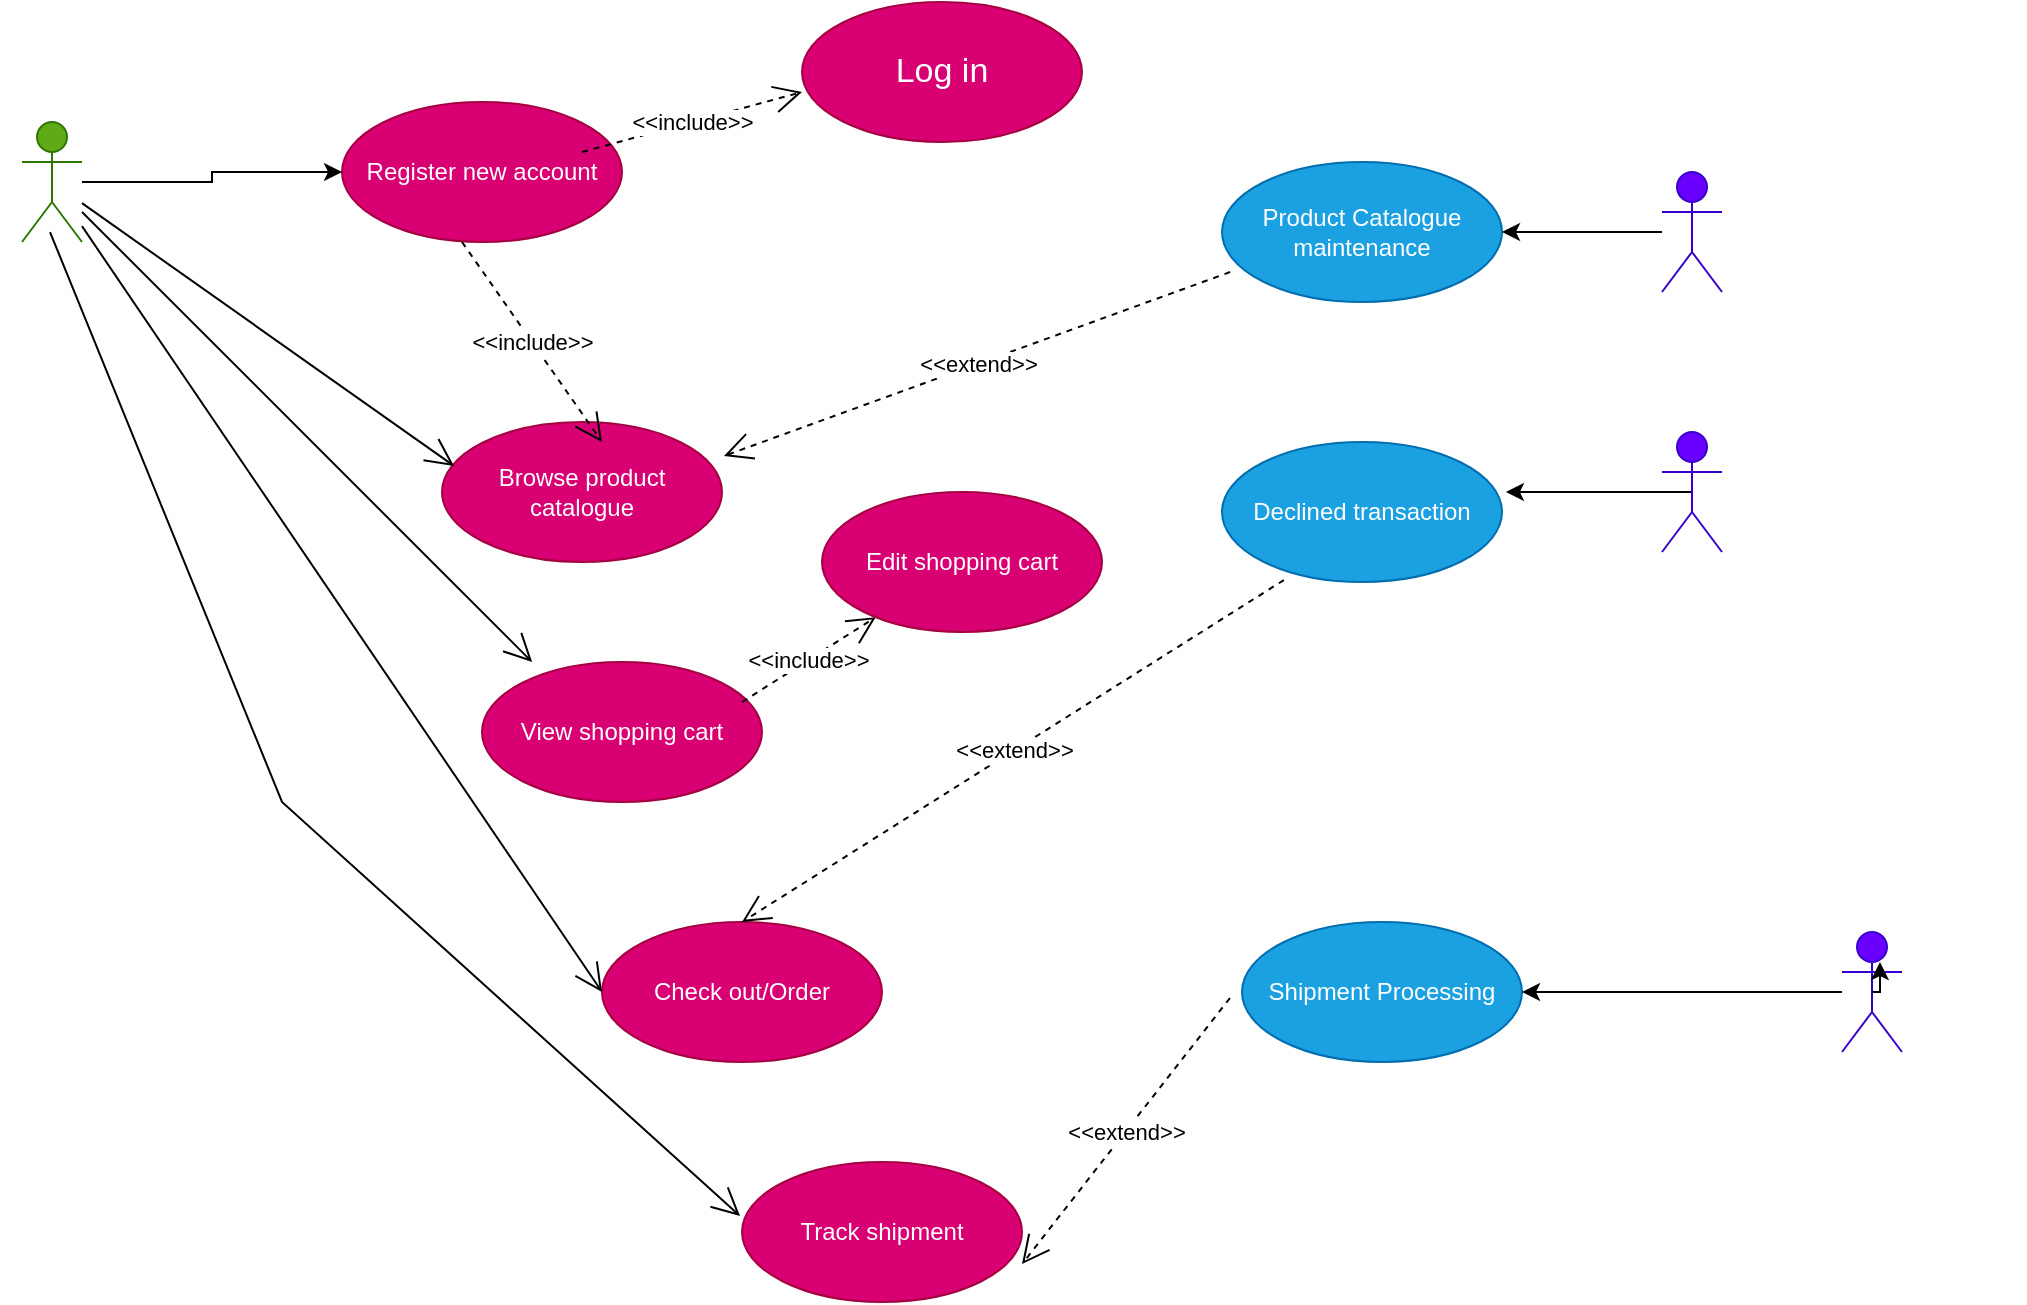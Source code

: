 <mxfile version="24.7.17">
  <diagram name="Page-1" id="e7e014a7-5840-1c2e-5031-d8a46d1fe8dd">
    <mxGraphModel dx="1418" dy="940" grid="0" gridSize="10" guides="1" tooltips="1" connect="1" arrows="1" fold="1" page="1" pageScale="1" pageWidth="1169" pageHeight="826" background="none" math="0" shadow="0">
      <root>
        <mxCell id="0" />
        <mxCell id="1" parent="0" />
        <mxCell id="iNvBR5g_M7dyjTpY55nx-41" value="Register new account" style="ellipse;whiteSpace=wrap;html=1;fillColor=#d80073;fontColor=#ffffff;strokeColor=#A50040;" vertex="1" parent="1">
          <mxGeometry x="250" y="80" width="140" height="70" as="geometry" />
        </mxCell>
        <mxCell id="iNvBR5g_M7dyjTpY55nx-61" value="" style="edgeStyle=orthogonalEdgeStyle;rounded=0;orthogonalLoop=1;jettySize=auto;html=1;" edge="1" parent="1" source="iNvBR5g_M7dyjTpY55nx-43" target="iNvBR5g_M7dyjTpY55nx-41">
          <mxGeometry relative="1" as="geometry" />
        </mxCell>
        <mxCell id="iNvBR5g_M7dyjTpY55nx-43" value="Customer" style="shape=umlActor;verticalLabelPosition=bottom;verticalAlign=top;html=1;fillColor=#60a917;fontColor=#ffffff;strokeColor=#2D7600;" vertex="1" parent="1">
          <mxGeometry x="90" y="90" width="30" height="60" as="geometry" />
        </mxCell>
        <mxCell id="iNvBR5g_M7dyjTpY55nx-44" value="&lt;font style=&quot;font-size: 17px;&quot;&gt;Log in&lt;/font&gt;" style="ellipse;whiteSpace=wrap;html=1;fillColor=#d80073;fontColor=#ffffff;strokeColor=#A50040;" vertex="1" parent="1">
          <mxGeometry x="480" y="30" width="140" height="70" as="geometry" />
        </mxCell>
        <mxCell id="iNvBR5g_M7dyjTpY55nx-45" value="Browse product catalogue" style="ellipse;whiteSpace=wrap;html=1;fillColor=#d80073;fontColor=#ffffff;strokeColor=#A50040;" vertex="1" parent="1">
          <mxGeometry x="300" y="240" width="140" height="70" as="geometry" />
        </mxCell>
        <mxCell id="iNvBR5g_M7dyjTpY55nx-46" value="View shopping cart" style="ellipse;whiteSpace=wrap;html=1;fillColor=#d80073;fontColor=#ffffff;strokeColor=#A50040;" vertex="1" parent="1">
          <mxGeometry x="320" y="360" width="140" height="70" as="geometry" />
        </mxCell>
        <mxCell id="iNvBR5g_M7dyjTpY55nx-47" value="Check out/Order" style="ellipse;whiteSpace=wrap;html=1;fillColor=#d80073;fontColor=#ffffff;strokeColor=#A50040;" vertex="1" parent="1">
          <mxGeometry x="380" y="490" width="140" height="70" as="geometry" />
        </mxCell>
        <mxCell id="iNvBR5g_M7dyjTpY55nx-48" value="&amp;lt;&amp;lt;include&amp;gt;&amp;gt;" style="endArrow=open;endSize=12;dashed=1;html=1;rounded=0;" edge="1" parent="1">
          <mxGeometry width="160" relative="1" as="geometry">
            <mxPoint x="370" y="105" as="sourcePoint" />
            <mxPoint x="480" y="75" as="targetPoint" />
          </mxGeometry>
        </mxCell>
        <mxCell id="iNvBR5g_M7dyjTpY55nx-49" value="&amp;lt;&amp;lt;include&amp;gt;&amp;gt;" style="endArrow=open;endSize=12;dashed=1;html=1;rounded=0;" edge="1" parent="1">
          <mxGeometry width="160" relative="1" as="geometry">
            <mxPoint x="310" y="150" as="sourcePoint" />
            <mxPoint x="380" y="250" as="targetPoint" />
          </mxGeometry>
        </mxCell>
        <mxCell id="iNvBR5g_M7dyjTpY55nx-52" value="&amp;lt;&amp;lt;extend&amp;gt;&amp;gt;" style="endArrow=open;endSize=12;dashed=1;html=1;rounded=0;entryX=0.5;entryY=0;entryDx=0;entryDy=0;exitX=0.221;exitY=0.986;exitDx=0;exitDy=0;exitPerimeter=0;" edge="1" parent="1" source="iNvBR5g_M7dyjTpY55nx-53" target="iNvBR5g_M7dyjTpY55nx-47">
          <mxGeometry width="160" relative="1" as="geometry">
            <mxPoint x="710" y="310" as="sourcePoint" />
            <mxPoint x="570" y="440" as="targetPoint" />
          </mxGeometry>
        </mxCell>
        <mxCell id="iNvBR5g_M7dyjTpY55nx-53" value="Declined transaction" style="ellipse;whiteSpace=wrap;html=1;fillColor=#1ba1e2;fontColor=#ffffff;strokeColor=#006EAF;" vertex="1" parent="1">
          <mxGeometry x="690" y="250" width="140" height="70" as="geometry" />
        </mxCell>
        <mxCell id="iNvBR5g_M7dyjTpY55nx-54" value="Track shipment" style="ellipse;whiteSpace=wrap;html=1;fillColor=#d80073;fontColor=#ffffff;strokeColor=#A50040;" vertex="1" parent="1">
          <mxGeometry x="450" y="610" width="140" height="70" as="geometry" />
        </mxCell>
        <mxCell id="iNvBR5g_M7dyjTpY55nx-55" value="&amp;lt;&amp;lt;extend&amp;gt;&amp;gt;" style="endArrow=open;endSize=12;dashed=1;html=1;rounded=0;entryX=1;entryY=0.729;entryDx=0;entryDy=0;entryPerimeter=0;exitX=-0.043;exitY=0.543;exitDx=0;exitDy=0;exitPerimeter=0;" edge="1" parent="1" source="iNvBR5g_M7dyjTpY55nx-56" target="iNvBR5g_M7dyjTpY55nx-54">
          <mxGeometry width="160" relative="1" as="geometry">
            <mxPoint x="600" y="640" as="sourcePoint" />
            <mxPoint x="700" y="660" as="targetPoint" />
          </mxGeometry>
        </mxCell>
        <mxCell id="iNvBR5g_M7dyjTpY55nx-56" value="Shipment Processing" style="ellipse;whiteSpace=wrap;html=1;fillColor=#1ba1e2;fontColor=#ffffff;strokeColor=#006EAF;" vertex="1" parent="1">
          <mxGeometry x="700" y="490" width="140" height="70" as="geometry" />
        </mxCell>
        <mxCell id="iNvBR5g_M7dyjTpY55nx-60" value="" style="edgeStyle=orthogonalEdgeStyle;rounded=0;orthogonalLoop=1;jettySize=auto;html=1;" edge="1" parent="1" source="iNvBR5g_M7dyjTpY55nx-57" target="iNvBR5g_M7dyjTpY55nx-56">
          <mxGeometry relative="1" as="geometry" />
        </mxCell>
        <mxCell id="iNvBR5g_M7dyjTpY55nx-57" value="Third-Party Shipping Service" style="shape=umlActor;verticalLabelPosition=bottom;verticalAlign=top;html=1;fillColor=#6a00ff;fontColor=#ffffff;strokeColor=#3700CC;" vertex="1" parent="1">
          <mxGeometry x="1000" y="495" width="30" height="60" as="geometry" />
        </mxCell>
        <mxCell id="iNvBR5g_M7dyjTpY55nx-59" style="edgeStyle=orthogonalEdgeStyle;rounded=0;orthogonalLoop=1;jettySize=auto;html=1;exitX=0.5;exitY=0.5;exitDx=0;exitDy=0;exitPerimeter=0;entryX=1.014;entryY=0.357;entryDx=0;entryDy=0;entryPerimeter=0;" edge="1" parent="1" source="iNvBR5g_M7dyjTpY55nx-58" target="iNvBR5g_M7dyjTpY55nx-53">
          <mxGeometry relative="1" as="geometry">
            <mxPoint x="900" y="275" as="targetPoint" />
          </mxGeometry>
        </mxCell>
        <mxCell id="iNvBR5g_M7dyjTpY55nx-58" value="Banking Institution" style="shape=umlActor;verticalLabelPosition=bottom;verticalAlign=top;html=1;fillColor=#6a00ff;fontColor=#ffffff;strokeColor=#3700CC;" vertex="1" parent="1">
          <mxGeometry x="910" y="245" width="30" height="60" as="geometry" />
        </mxCell>
        <mxCell id="iNvBR5g_M7dyjTpY55nx-62" value="Product Catalogue maintenance" style="ellipse;whiteSpace=wrap;html=1;fillColor=#1ba1e2;fontColor=#ffffff;strokeColor=#006EAF;" vertex="1" parent="1">
          <mxGeometry x="690" y="110" width="140" height="70" as="geometry" />
        </mxCell>
        <mxCell id="iNvBR5g_M7dyjTpY55nx-64" value="" style="edgeStyle=orthogonalEdgeStyle;rounded=0;orthogonalLoop=1;jettySize=auto;html=1;" edge="1" parent="1" source="iNvBR5g_M7dyjTpY55nx-63" target="iNvBR5g_M7dyjTpY55nx-62">
          <mxGeometry relative="1" as="geometry" />
        </mxCell>
        <mxCell id="iNvBR5g_M7dyjTpY55nx-63" value="System Administrator" style="shape=umlActor;verticalLabelPosition=bottom;verticalAlign=top;html=1;fillColor=#6a00ff;fontColor=#ffffff;strokeColor=#3700CC;" vertex="1" parent="1">
          <mxGeometry x="910" y="115" width="30" height="60" as="geometry" />
        </mxCell>
        <mxCell id="iNvBR5g_M7dyjTpY55nx-65" value="&amp;lt;&amp;lt;extend&amp;gt;&amp;gt;" style="endArrow=open;endSize=12;dashed=1;html=1;rounded=0;entryX=1.007;entryY=0.243;entryDx=0;entryDy=0;entryPerimeter=0;exitX=0.029;exitY=0.786;exitDx=0;exitDy=0;exitPerimeter=0;" edge="1" parent="1" source="iNvBR5g_M7dyjTpY55nx-62" target="iNvBR5g_M7dyjTpY55nx-45">
          <mxGeometry width="160" relative="1" as="geometry">
            <mxPoint x="510" y="210" as="sourcePoint" />
            <mxPoint x="670" y="210" as="targetPoint" />
          </mxGeometry>
        </mxCell>
        <mxCell id="iNvBR5g_M7dyjTpY55nx-66" value="" style="endArrow=open;endFill=1;endSize=12;html=1;rounded=0;entryX=0.043;entryY=0.314;entryDx=0;entryDy=0;entryPerimeter=0;" edge="1" parent="1" source="iNvBR5g_M7dyjTpY55nx-43" target="iNvBR5g_M7dyjTpY55nx-45">
          <mxGeometry width="160" relative="1" as="geometry">
            <mxPoint x="100" y="200" as="sourcePoint" />
            <mxPoint x="260" y="200" as="targetPoint" />
            <Array as="points" />
          </mxGeometry>
        </mxCell>
        <mxCell id="iNvBR5g_M7dyjTpY55nx-67" value="" style="endArrow=open;endFill=1;endSize=12;html=1;rounded=0;entryX=0.179;entryY=0;entryDx=0;entryDy=0;entryPerimeter=0;" edge="1" parent="1" source="iNvBR5g_M7dyjTpY55nx-43" target="iNvBR5g_M7dyjTpY55nx-46">
          <mxGeometry width="160" relative="1" as="geometry">
            <mxPoint x="150" y="160" as="sourcePoint" />
            <mxPoint x="306" y="294" as="targetPoint" />
            <Array as="points" />
          </mxGeometry>
        </mxCell>
        <mxCell id="iNvBR5g_M7dyjTpY55nx-68" value="" style="endArrow=open;endFill=1;endSize=12;html=1;rounded=0;entryX=0;entryY=0.5;entryDx=0;entryDy=0;" edge="1" parent="1" source="iNvBR5g_M7dyjTpY55nx-43" target="iNvBR5g_M7dyjTpY55nx-47">
          <mxGeometry width="160" relative="1" as="geometry">
            <mxPoint x="120" y="290" as="sourcePoint" />
            <mxPoint x="315" y="513" as="targetPoint" />
            <Array as="points" />
          </mxGeometry>
        </mxCell>
        <mxCell id="iNvBR5g_M7dyjTpY55nx-69" value="" style="endArrow=open;endFill=1;endSize=12;html=1;rounded=0;entryX=-0.007;entryY=0.386;entryDx=0;entryDy=0;entryPerimeter=0;exitX=0.467;exitY=0.917;exitDx=0;exitDy=0;exitPerimeter=0;" edge="1" parent="1" source="iNvBR5g_M7dyjTpY55nx-43" target="iNvBR5g_M7dyjTpY55nx-54">
          <mxGeometry width="160" relative="1" as="geometry">
            <mxPoint x="90" y="159.91" as="sourcePoint" />
            <mxPoint x="350" y="542.91" as="targetPoint" />
            <Array as="points">
              <mxPoint x="220" y="430" />
            </Array>
          </mxGeometry>
        </mxCell>
        <mxCell id="iNvBR5g_M7dyjTpY55nx-70" value="&amp;lt;&amp;lt;include&amp;gt;&amp;gt;" style="endArrow=open;endSize=12;dashed=1;html=1;rounded=0;exitX=0.929;exitY=0.286;exitDx=0;exitDy=0;exitPerimeter=0;" edge="1" parent="1" source="iNvBR5g_M7dyjTpY55nx-46" target="iNvBR5g_M7dyjTpY55nx-71">
          <mxGeometry width="160" relative="1" as="geometry">
            <mxPoint x="550" y="340" as="sourcePoint" />
            <mxPoint x="510" y="310" as="targetPoint" />
          </mxGeometry>
        </mxCell>
        <mxCell id="iNvBR5g_M7dyjTpY55nx-71" value="Edit shopping cart" style="ellipse;whiteSpace=wrap;html=1;fillColor=#d80073;fontColor=#ffffff;strokeColor=#A50040;" vertex="1" parent="1">
          <mxGeometry x="490" y="275" width="140" height="70" as="geometry" />
        </mxCell>
        <mxCell id="iNvBR5g_M7dyjTpY55nx-72" style="edgeStyle=orthogonalEdgeStyle;rounded=0;orthogonalLoop=1;jettySize=auto;html=1;exitX=0.5;exitY=0.5;exitDx=0;exitDy=0;exitPerimeter=0;entryX=0.633;entryY=0.25;entryDx=0;entryDy=0;entryPerimeter=0;" edge="1" parent="1" source="iNvBR5g_M7dyjTpY55nx-57" target="iNvBR5g_M7dyjTpY55nx-57">
          <mxGeometry relative="1" as="geometry">
            <Array as="points">
              <mxPoint x="1019" y="525" />
            </Array>
          </mxGeometry>
        </mxCell>
      </root>
    </mxGraphModel>
  </diagram>
</mxfile>

